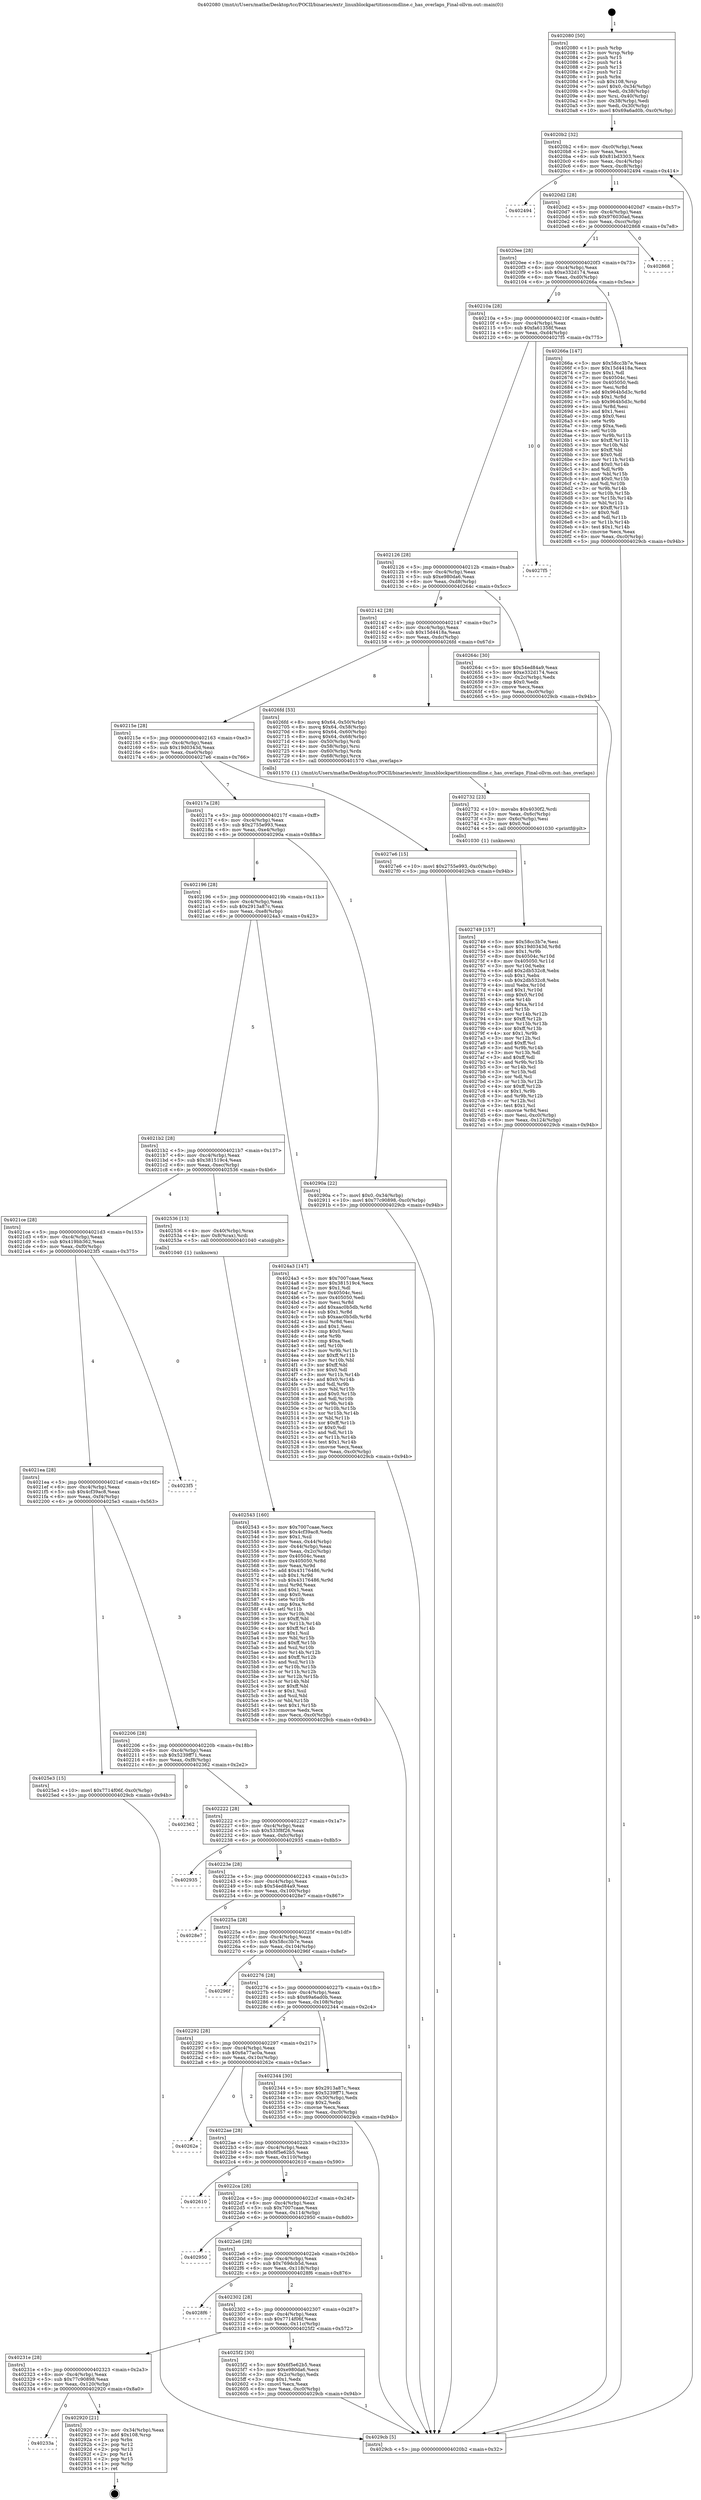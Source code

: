 digraph "0x402080" {
  label = "0x402080 (/mnt/c/Users/mathe/Desktop/tcc/POCII/binaries/extr_linuxblockpartitionscmdline.c_has_overlaps_Final-ollvm.out::main(0))"
  labelloc = "t"
  node[shape=record]

  Entry [label="",width=0.3,height=0.3,shape=circle,fillcolor=black,style=filled]
  "0x4020b2" [label="{
     0x4020b2 [32]\l
     | [instrs]\l
     &nbsp;&nbsp;0x4020b2 \<+6\>: mov -0xc0(%rbp),%eax\l
     &nbsp;&nbsp;0x4020b8 \<+2\>: mov %eax,%ecx\l
     &nbsp;&nbsp;0x4020ba \<+6\>: sub $0x81bd3303,%ecx\l
     &nbsp;&nbsp;0x4020c0 \<+6\>: mov %eax,-0xc4(%rbp)\l
     &nbsp;&nbsp;0x4020c6 \<+6\>: mov %ecx,-0xc8(%rbp)\l
     &nbsp;&nbsp;0x4020cc \<+6\>: je 0000000000402494 \<main+0x414\>\l
  }"]
  "0x402494" [label="{
     0x402494\l
  }", style=dashed]
  "0x4020d2" [label="{
     0x4020d2 [28]\l
     | [instrs]\l
     &nbsp;&nbsp;0x4020d2 \<+5\>: jmp 00000000004020d7 \<main+0x57\>\l
     &nbsp;&nbsp;0x4020d7 \<+6\>: mov -0xc4(%rbp),%eax\l
     &nbsp;&nbsp;0x4020dd \<+5\>: sub $0x976030ad,%eax\l
     &nbsp;&nbsp;0x4020e2 \<+6\>: mov %eax,-0xcc(%rbp)\l
     &nbsp;&nbsp;0x4020e8 \<+6\>: je 0000000000402868 \<main+0x7e8\>\l
  }"]
  Exit [label="",width=0.3,height=0.3,shape=circle,fillcolor=black,style=filled,peripheries=2]
  "0x402868" [label="{
     0x402868\l
  }", style=dashed]
  "0x4020ee" [label="{
     0x4020ee [28]\l
     | [instrs]\l
     &nbsp;&nbsp;0x4020ee \<+5\>: jmp 00000000004020f3 \<main+0x73\>\l
     &nbsp;&nbsp;0x4020f3 \<+6\>: mov -0xc4(%rbp),%eax\l
     &nbsp;&nbsp;0x4020f9 \<+5\>: sub $0xe332d174,%eax\l
     &nbsp;&nbsp;0x4020fe \<+6\>: mov %eax,-0xd0(%rbp)\l
     &nbsp;&nbsp;0x402104 \<+6\>: je 000000000040266a \<main+0x5ea\>\l
  }"]
  "0x40233a" [label="{
     0x40233a\l
  }", style=dashed]
  "0x40266a" [label="{
     0x40266a [147]\l
     | [instrs]\l
     &nbsp;&nbsp;0x40266a \<+5\>: mov $0x58cc3b7e,%eax\l
     &nbsp;&nbsp;0x40266f \<+5\>: mov $0x15d4418a,%ecx\l
     &nbsp;&nbsp;0x402674 \<+2\>: mov $0x1,%dl\l
     &nbsp;&nbsp;0x402676 \<+7\>: mov 0x40504c,%esi\l
     &nbsp;&nbsp;0x40267d \<+7\>: mov 0x405050,%edi\l
     &nbsp;&nbsp;0x402684 \<+3\>: mov %esi,%r8d\l
     &nbsp;&nbsp;0x402687 \<+7\>: add $0x964b5d3c,%r8d\l
     &nbsp;&nbsp;0x40268e \<+4\>: sub $0x1,%r8d\l
     &nbsp;&nbsp;0x402692 \<+7\>: sub $0x964b5d3c,%r8d\l
     &nbsp;&nbsp;0x402699 \<+4\>: imul %r8d,%esi\l
     &nbsp;&nbsp;0x40269d \<+3\>: and $0x1,%esi\l
     &nbsp;&nbsp;0x4026a0 \<+3\>: cmp $0x0,%esi\l
     &nbsp;&nbsp;0x4026a3 \<+4\>: sete %r9b\l
     &nbsp;&nbsp;0x4026a7 \<+3\>: cmp $0xa,%edi\l
     &nbsp;&nbsp;0x4026aa \<+4\>: setl %r10b\l
     &nbsp;&nbsp;0x4026ae \<+3\>: mov %r9b,%r11b\l
     &nbsp;&nbsp;0x4026b1 \<+4\>: xor $0xff,%r11b\l
     &nbsp;&nbsp;0x4026b5 \<+3\>: mov %r10b,%bl\l
     &nbsp;&nbsp;0x4026b8 \<+3\>: xor $0xff,%bl\l
     &nbsp;&nbsp;0x4026bb \<+3\>: xor $0x0,%dl\l
     &nbsp;&nbsp;0x4026be \<+3\>: mov %r11b,%r14b\l
     &nbsp;&nbsp;0x4026c1 \<+4\>: and $0x0,%r14b\l
     &nbsp;&nbsp;0x4026c5 \<+3\>: and %dl,%r9b\l
     &nbsp;&nbsp;0x4026c8 \<+3\>: mov %bl,%r15b\l
     &nbsp;&nbsp;0x4026cb \<+4\>: and $0x0,%r15b\l
     &nbsp;&nbsp;0x4026cf \<+3\>: and %dl,%r10b\l
     &nbsp;&nbsp;0x4026d2 \<+3\>: or %r9b,%r14b\l
     &nbsp;&nbsp;0x4026d5 \<+3\>: or %r10b,%r15b\l
     &nbsp;&nbsp;0x4026d8 \<+3\>: xor %r15b,%r14b\l
     &nbsp;&nbsp;0x4026db \<+3\>: or %bl,%r11b\l
     &nbsp;&nbsp;0x4026de \<+4\>: xor $0xff,%r11b\l
     &nbsp;&nbsp;0x4026e2 \<+3\>: or $0x0,%dl\l
     &nbsp;&nbsp;0x4026e5 \<+3\>: and %dl,%r11b\l
     &nbsp;&nbsp;0x4026e8 \<+3\>: or %r11b,%r14b\l
     &nbsp;&nbsp;0x4026eb \<+4\>: test $0x1,%r14b\l
     &nbsp;&nbsp;0x4026ef \<+3\>: cmovne %ecx,%eax\l
     &nbsp;&nbsp;0x4026f2 \<+6\>: mov %eax,-0xc0(%rbp)\l
     &nbsp;&nbsp;0x4026f8 \<+5\>: jmp 00000000004029cb \<main+0x94b\>\l
  }"]
  "0x40210a" [label="{
     0x40210a [28]\l
     | [instrs]\l
     &nbsp;&nbsp;0x40210a \<+5\>: jmp 000000000040210f \<main+0x8f\>\l
     &nbsp;&nbsp;0x40210f \<+6\>: mov -0xc4(%rbp),%eax\l
     &nbsp;&nbsp;0x402115 \<+5\>: sub $0xfa61358f,%eax\l
     &nbsp;&nbsp;0x40211a \<+6\>: mov %eax,-0xd4(%rbp)\l
     &nbsp;&nbsp;0x402120 \<+6\>: je 00000000004027f5 \<main+0x775\>\l
  }"]
  "0x402920" [label="{
     0x402920 [21]\l
     | [instrs]\l
     &nbsp;&nbsp;0x402920 \<+3\>: mov -0x34(%rbp),%eax\l
     &nbsp;&nbsp;0x402923 \<+7\>: add $0x108,%rsp\l
     &nbsp;&nbsp;0x40292a \<+1\>: pop %rbx\l
     &nbsp;&nbsp;0x40292b \<+2\>: pop %r12\l
     &nbsp;&nbsp;0x40292d \<+2\>: pop %r13\l
     &nbsp;&nbsp;0x40292f \<+2\>: pop %r14\l
     &nbsp;&nbsp;0x402931 \<+2\>: pop %r15\l
     &nbsp;&nbsp;0x402933 \<+1\>: pop %rbp\l
     &nbsp;&nbsp;0x402934 \<+1\>: ret\l
  }"]
  "0x4027f5" [label="{
     0x4027f5\l
  }", style=dashed]
  "0x402126" [label="{
     0x402126 [28]\l
     | [instrs]\l
     &nbsp;&nbsp;0x402126 \<+5\>: jmp 000000000040212b \<main+0xab\>\l
     &nbsp;&nbsp;0x40212b \<+6\>: mov -0xc4(%rbp),%eax\l
     &nbsp;&nbsp;0x402131 \<+5\>: sub $0xe980da6,%eax\l
     &nbsp;&nbsp;0x402136 \<+6\>: mov %eax,-0xd8(%rbp)\l
     &nbsp;&nbsp;0x40213c \<+6\>: je 000000000040264c \<main+0x5cc\>\l
  }"]
  "0x402749" [label="{
     0x402749 [157]\l
     | [instrs]\l
     &nbsp;&nbsp;0x402749 \<+5\>: mov $0x58cc3b7e,%esi\l
     &nbsp;&nbsp;0x40274e \<+6\>: mov $0x19d0343d,%r8d\l
     &nbsp;&nbsp;0x402754 \<+3\>: mov $0x1,%r9b\l
     &nbsp;&nbsp;0x402757 \<+8\>: mov 0x40504c,%r10d\l
     &nbsp;&nbsp;0x40275f \<+8\>: mov 0x405050,%r11d\l
     &nbsp;&nbsp;0x402767 \<+3\>: mov %r10d,%ebx\l
     &nbsp;&nbsp;0x40276a \<+6\>: add $0x2db532c8,%ebx\l
     &nbsp;&nbsp;0x402770 \<+3\>: sub $0x1,%ebx\l
     &nbsp;&nbsp;0x402773 \<+6\>: sub $0x2db532c8,%ebx\l
     &nbsp;&nbsp;0x402779 \<+4\>: imul %ebx,%r10d\l
     &nbsp;&nbsp;0x40277d \<+4\>: and $0x1,%r10d\l
     &nbsp;&nbsp;0x402781 \<+4\>: cmp $0x0,%r10d\l
     &nbsp;&nbsp;0x402785 \<+4\>: sete %r14b\l
     &nbsp;&nbsp;0x402789 \<+4\>: cmp $0xa,%r11d\l
     &nbsp;&nbsp;0x40278d \<+4\>: setl %r15b\l
     &nbsp;&nbsp;0x402791 \<+3\>: mov %r14b,%r12b\l
     &nbsp;&nbsp;0x402794 \<+4\>: xor $0xff,%r12b\l
     &nbsp;&nbsp;0x402798 \<+3\>: mov %r15b,%r13b\l
     &nbsp;&nbsp;0x40279b \<+4\>: xor $0xff,%r13b\l
     &nbsp;&nbsp;0x40279f \<+4\>: xor $0x1,%r9b\l
     &nbsp;&nbsp;0x4027a3 \<+3\>: mov %r12b,%cl\l
     &nbsp;&nbsp;0x4027a6 \<+3\>: and $0xff,%cl\l
     &nbsp;&nbsp;0x4027a9 \<+3\>: and %r9b,%r14b\l
     &nbsp;&nbsp;0x4027ac \<+3\>: mov %r13b,%dl\l
     &nbsp;&nbsp;0x4027af \<+3\>: and $0xff,%dl\l
     &nbsp;&nbsp;0x4027b2 \<+3\>: and %r9b,%r15b\l
     &nbsp;&nbsp;0x4027b5 \<+3\>: or %r14b,%cl\l
     &nbsp;&nbsp;0x4027b8 \<+3\>: or %r15b,%dl\l
     &nbsp;&nbsp;0x4027bb \<+2\>: xor %dl,%cl\l
     &nbsp;&nbsp;0x4027bd \<+3\>: or %r13b,%r12b\l
     &nbsp;&nbsp;0x4027c0 \<+4\>: xor $0xff,%r12b\l
     &nbsp;&nbsp;0x4027c4 \<+4\>: or $0x1,%r9b\l
     &nbsp;&nbsp;0x4027c8 \<+3\>: and %r9b,%r12b\l
     &nbsp;&nbsp;0x4027cb \<+3\>: or %r12b,%cl\l
     &nbsp;&nbsp;0x4027ce \<+3\>: test $0x1,%cl\l
     &nbsp;&nbsp;0x4027d1 \<+4\>: cmovne %r8d,%esi\l
     &nbsp;&nbsp;0x4027d5 \<+6\>: mov %esi,-0xc0(%rbp)\l
     &nbsp;&nbsp;0x4027db \<+6\>: mov %eax,-0x124(%rbp)\l
     &nbsp;&nbsp;0x4027e1 \<+5\>: jmp 00000000004029cb \<main+0x94b\>\l
  }"]
  "0x40264c" [label="{
     0x40264c [30]\l
     | [instrs]\l
     &nbsp;&nbsp;0x40264c \<+5\>: mov $0x54ed84a9,%eax\l
     &nbsp;&nbsp;0x402651 \<+5\>: mov $0xe332d174,%ecx\l
     &nbsp;&nbsp;0x402656 \<+3\>: mov -0x2c(%rbp),%edx\l
     &nbsp;&nbsp;0x402659 \<+3\>: cmp $0x0,%edx\l
     &nbsp;&nbsp;0x40265c \<+3\>: cmove %ecx,%eax\l
     &nbsp;&nbsp;0x40265f \<+6\>: mov %eax,-0xc0(%rbp)\l
     &nbsp;&nbsp;0x402665 \<+5\>: jmp 00000000004029cb \<main+0x94b\>\l
  }"]
  "0x402142" [label="{
     0x402142 [28]\l
     | [instrs]\l
     &nbsp;&nbsp;0x402142 \<+5\>: jmp 0000000000402147 \<main+0xc7\>\l
     &nbsp;&nbsp;0x402147 \<+6\>: mov -0xc4(%rbp),%eax\l
     &nbsp;&nbsp;0x40214d \<+5\>: sub $0x15d4418a,%eax\l
     &nbsp;&nbsp;0x402152 \<+6\>: mov %eax,-0xdc(%rbp)\l
     &nbsp;&nbsp;0x402158 \<+6\>: je 00000000004026fd \<main+0x67d\>\l
  }"]
  "0x402732" [label="{
     0x402732 [23]\l
     | [instrs]\l
     &nbsp;&nbsp;0x402732 \<+10\>: movabs $0x4030f2,%rdi\l
     &nbsp;&nbsp;0x40273c \<+3\>: mov %eax,-0x6c(%rbp)\l
     &nbsp;&nbsp;0x40273f \<+3\>: mov -0x6c(%rbp),%esi\l
     &nbsp;&nbsp;0x402742 \<+2\>: mov $0x0,%al\l
     &nbsp;&nbsp;0x402744 \<+5\>: call 0000000000401030 \<printf@plt\>\l
     | [calls]\l
     &nbsp;&nbsp;0x401030 \{1\} (unknown)\l
  }"]
  "0x4026fd" [label="{
     0x4026fd [53]\l
     | [instrs]\l
     &nbsp;&nbsp;0x4026fd \<+8\>: movq $0x64,-0x50(%rbp)\l
     &nbsp;&nbsp;0x402705 \<+8\>: movq $0x64,-0x58(%rbp)\l
     &nbsp;&nbsp;0x40270d \<+8\>: movq $0x64,-0x60(%rbp)\l
     &nbsp;&nbsp;0x402715 \<+8\>: movq $0x64,-0x68(%rbp)\l
     &nbsp;&nbsp;0x40271d \<+4\>: mov -0x50(%rbp),%rdi\l
     &nbsp;&nbsp;0x402721 \<+4\>: mov -0x58(%rbp),%rsi\l
     &nbsp;&nbsp;0x402725 \<+4\>: mov -0x60(%rbp),%rdx\l
     &nbsp;&nbsp;0x402729 \<+4\>: mov -0x68(%rbp),%rcx\l
     &nbsp;&nbsp;0x40272d \<+5\>: call 0000000000401570 \<has_overlaps\>\l
     | [calls]\l
     &nbsp;&nbsp;0x401570 \{1\} (/mnt/c/Users/mathe/Desktop/tcc/POCII/binaries/extr_linuxblockpartitionscmdline.c_has_overlaps_Final-ollvm.out::has_overlaps)\l
  }"]
  "0x40215e" [label="{
     0x40215e [28]\l
     | [instrs]\l
     &nbsp;&nbsp;0x40215e \<+5\>: jmp 0000000000402163 \<main+0xe3\>\l
     &nbsp;&nbsp;0x402163 \<+6\>: mov -0xc4(%rbp),%eax\l
     &nbsp;&nbsp;0x402169 \<+5\>: sub $0x19d0343d,%eax\l
     &nbsp;&nbsp;0x40216e \<+6\>: mov %eax,-0xe0(%rbp)\l
     &nbsp;&nbsp;0x402174 \<+6\>: je 00000000004027e6 \<main+0x766\>\l
  }"]
  "0x40231e" [label="{
     0x40231e [28]\l
     | [instrs]\l
     &nbsp;&nbsp;0x40231e \<+5\>: jmp 0000000000402323 \<main+0x2a3\>\l
     &nbsp;&nbsp;0x402323 \<+6\>: mov -0xc4(%rbp),%eax\l
     &nbsp;&nbsp;0x402329 \<+5\>: sub $0x77c90898,%eax\l
     &nbsp;&nbsp;0x40232e \<+6\>: mov %eax,-0x120(%rbp)\l
     &nbsp;&nbsp;0x402334 \<+6\>: je 0000000000402920 \<main+0x8a0\>\l
  }"]
  "0x4027e6" [label="{
     0x4027e6 [15]\l
     | [instrs]\l
     &nbsp;&nbsp;0x4027e6 \<+10\>: movl $0x2755e993,-0xc0(%rbp)\l
     &nbsp;&nbsp;0x4027f0 \<+5\>: jmp 00000000004029cb \<main+0x94b\>\l
  }"]
  "0x40217a" [label="{
     0x40217a [28]\l
     | [instrs]\l
     &nbsp;&nbsp;0x40217a \<+5\>: jmp 000000000040217f \<main+0xff\>\l
     &nbsp;&nbsp;0x40217f \<+6\>: mov -0xc4(%rbp),%eax\l
     &nbsp;&nbsp;0x402185 \<+5\>: sub $0x2755e993,%eax\l
     &nbsp;&nbsp;0x40218a \<+6\>: mov %eax,-0xe4(%rbp)\l
     &nbsp;&nbsp;0x402190 \<+6\>: je 000000000040290a \<main+0x88a\>\l
  }"]
  "0x4025f2" [label="{
     0x4025f2 [30]\l
     | [instrs]\l
     &nbsp;&nbsp;0x4025f2 \<+5\>: mov $0x6f5e62b5,%eax\l
     &nbsp;&nbsp;0x4025f7 \<+5\>: mov $0xe980da6,%ecx\l
     &nbsp;&nbsp;0x4025fc \<+3\>: mov -0x2c(%rbp),%edx\l
     &nbsp;&nbsp;0x4025ff \<+3\>: cmp $0x1,%edx\l
     &nbsp;&nbsp;0x402602 \<+3\>: cmovl %ecx,%eax\l
     &nbsp;&nbsp;0x402605 \<+6\>: mov %eax,-0xc0(%rbp)\l
     &nbsp;&nbsp;0x40260b \<+5\>: jmp 00000000004029cb \<main+0x94b\>\l
  }"]
  "0x40290a" [label="{
     0x40290a [22]\l
     | [instrs]\l
     &nbsp;&nbsp;0x40290a \<+7\>: movl $0x0,-0x34(%rbp)\l
     &nbsp;&nbsp;0x402911 \<+10\>: movl $0x77c90898,-0xc0(%rbp)\l
     &nbsp;&nbsp;0x40291b \<+5\>: jmp 00000000004029cb \<main+0x94b\>\l
  }"]
  "0x402196" [label="{
     0x402196 [28]\l
     | [instrs]\l
     &nbsp;&nbsp;0x402196 \<+5\>: jmp 000000000040219b \<main+0x11b\>\l
     &nbsp;&nbsp;0x40219b \<+6\>: mov -0xc4(%rbp),%eax\l
     &nbsp;&nbsp;0x4021a1 \<+5\>: sub $0x2913a87c,%eax\l
     &nbsp;&nbsp;0x4021a6 \<+6\>: mov %eax,-0xe8(%rbp)\l
     &nbsp;&nbsp;0x4021ac \<+6\>: je 00000000004024a3 \<main+0x423\>\l
  }"]
  "0x402302" [label="{
     0x402302 [28]\l
     | [instrs]\l
     &nbsp;&nbsp;0x402302 \<+5\>: jmp 0000000000402307 \<main+0x287\>\l
     &nbsp;&nbsp;0x402307 \<+6\>: mov -0xc4(%rbp),%eax\l
     &nbsp;&nbsp;0x40230d \<+5\>: sub $0x7714f06f,%eax\l
     &nbsp;&nbsp;0x402312 \<+6\>: mov %eax,-0x11c(%rbp)\l
     &nbsp;&nbsp;0x402318 \<+6\>: je 00000000004025f2 \<main+0x572\>\l
  }"]
  "0x4024a3" [label="{
     0x4024a3 [147]\l
     | [instrs]\l
     &nbsp;&nbsp;0x4024a3 \<+5\>: mov $0x7007caae,%eax\l
     &nbsp;&nbsp;0x4024a8 \<+5\>: mov $0x381519c4,%ecx\l
     &nbsp;&nbsp;0x4024ad \<+2\>: mov $0x1,%dl\l
     &nbsp;&nbsp;0x4024af \<+7\>: mov 0x40504c,%esi\l
     &nbsp;&nbsp;0x4024b6 \<+7\>: mov 0x405050,%edi\l
     &nbsp;&nbsp;0x4024bd \<+3\>: mov %esi,%r8d\l
     &nbsp;&nbsp;0x4024c0 \<+7\>: add $0xaac0b5db,%r8d\l
     &nbsp;&nbsp;0x4024c7 \<+4\>: sub $0x1,%r8d\l
     &nbsp;&nbsp;0x4024cb \<+7\>: sub $0xaac0b5db,%r8d\l
     &nbsp;&nbsp;0x4024d2 \<+4\>: imul %r8d,%esi\l
     &nbsp;&nbsp;0x4024d6 \<+3\>: and $0x1,%esi\l
     &nbsp;&nbsp;0x4024d9 \<+3\>: cmp $0x0,%esi\l
     &nbsp;&nbsp;0x4024dc \<+4\>: sete %r9b\l
     &nbsp;&nbsp;0x4024e0 \<+3\>: cmp $0xa,%edi\l
     &nbsp;&nbsp;0x4024e3 \<+4\>: setl %r10b\l
     &nbsp;&nbsp;0x4024e7 \<+3\>: mov %r9b,%r11b\l
     &nbsp;&nbsp;0x4024ea \<+4\>: xor $0xff,%r11b\l
     &nbsp;&nbsp;0x4024ee \<+3\>: mov %r10b,%bl\l
     &nbsp;&nbsp;0x4024f1 \<+3\>: xor $0xff,%bl\l
     &nbsp;&nbsp;0x4024f4 \<+3\>: xor $0x0,%dl\l
     &nbsp;&nbsp;0x4024f7 \<+3\>: mov %r11b,%r14b\l
     &nbsp;&nbsp;0x4024fa \<+4\>: and $0x0,%r14b\l
     &nbsp;&nbsp;0x4024fe \<+3\>: and %dl,%r9b\l
     &nbsp;&nbsp;0x402501 \<+3\>: mov %bl,%r15b\l
     &nbsp;&nbsp;0x402504 \<+4\>: and $0x0,%r15b\l
     &nbsp;&nbsp;0x402508 \<+3\>: and %dl,%r10b\l
     &nbsp;&nbsp;0x40250b \<+3\>: or %r9b,%r14b\l
     &nbsp;&nbsp;0x40250e \<+3\>: or %r10b,%r15b\l
     &nbsp;&nbsp;0x402511 \<+3\>: xor %r15b,%r14b\l
     &nbsp;&nbsp;0x402514 \<+3\>: or %bl,%r11b\l
     &nbsp;&nbsp;0x402517 \<+4\>: xor $0xff,%r11b\l
     &nbsp;&nbsp;0x40251b \<+3\>: or $0x0,%dl\l
     &nbsp;&nbsp;0x40251e \<+3\>: and %dl,%r11b\l
     &nbsp;&nbsp;0x402521 \<+3\>: or %r11b,%r14b\l
     &nbsp;&nbsp;0x402524 \<+4\>: test $0x1,%r14b\l
     &nbsp;&nbsp;0x402528 \<+3\>: cmovne %ecx,%eax\l
     &nbsp;&nbsp;0x40252b \<+6\>: mov %eax,-0xc0(%rbp)\l
     &nbsp;&nbsp;0x402531 \<+5\>: jmp 00000000004029cb \<main+0x94b\>\l
  }"]
  "0x4021b2" [label="{
     0x4021b2 [28]\l
     | [instrs]\l
     &nbsp;&nbsp;0x4021b2 \<+5\>: jmp 00000000004021b7 \<main+0x137\>\l
     &nbsp;&nbsp;0x4021b7 \<+6\>: mov -0xc4(%rbp),%eax\l
     &nbsp;&nbsp;0x4021bd \<+5\>: sub $0x381519c4,%eax\l
     &nbsp;&nbsp;0x4021c2 \<+6\>: mov %eax,-0xec(%rbp)\l
     &nbsp;&nbsp;0x4021c8 \<+6\>: je 0000000000402536 \<main+0x4b6\>\l
  }"]
  "0x4028f6" [label="{
     0x4028f6\l
  }", style=dashed]
  "0x402536" [label="{
     0x402536 [13]\l
     | [instrs]\l
     &nbsp;&nbsp;0x402536 \<+4\>: mov -0x40(%rbp),%rax\l
     &nbsp;&nbsp;0x40253a \<+4\>: mov 0x8(%rax),%rdi\l
     &nbsp;&nbsp;0x40253e \<+5\>: call 0000000000401040 \<atoi@plt\>\l
     | [calls]\l
     &nbsp;&nbsp;0x401040 \{1\} (unknown)\l
  }"]
  "0x4021ce" [label="{
     0x4021ce [28]\l
     | [instrs]\l
     &nbsp;&nbsp;0x4021ce \<+5\>: jmp 00000000004021d3 \<main+0x153\>\l
     &nbsp;&nbsp;0x4021d3 \<+6\>: mov -0xc4(%rbp),%eax\l
     &nbsp;&nbsp;0x4021d9 \<+5\>: sub $0x419bb362,%eax\l
     &nbsp;&nbsp;0x4021de \<+6\>: mov %eax,-0xf0(%rbp)\l
     &nbsp;&nbsp;0x4021e4 \<+6\>: je 00000000004023f5 \<main+0x375\>\l
  }"]
  "0x4022e6" [label="{
     0x4022e6 [28]\l
     | [instrs]\l
     &nbsp;&nbsp;0x4022e6 \<+5\>: jmp 00000000004022eb \<main+0x26b\>\l
     &nbsp;&nbsp;0x4022eb \<+6\>: mov -0xc4(%rbp),%eax\l
     &nbsp;&nbsp;0x4022f1 \<+5\>: sub $0x769dcb5d,%eax\l
     &nbsp;&nbsp;0x4022f6 \<+6\>: mov %eax,-0x118(%rbp)\l
     &nbsp;&nbsp;0x4022fc \<+6\>: je 00000000004028f6 \<main+0x876\>\l
  }"]
  "0x4023f5" [label="{
     0x4023f5\l
  }", style=dashed]
  "0x4021ea" [label="{
     0x4021ea [28]\l
     | [instrs]\l
     &nbsp;&nbsp;0x4021ea \<+5\>: jmp 00000000004021ef \<main+0x16f\>\l
     &nbsp;&nbsp;0x4021ef \<+6\>: mov -0xc4(%rbp),%eax\l
     &nbsp;&nbsp;0x4021f5 \<+5\>: sub $0x4cf39ac8,%eax\l
     &nbsp;&nbsp;0x4021fa \<+6\>: mov %eax,-0xf4(%rbp)\l
     &nbsp;&nbsp;0x402200 \<+6\>: je 00000000004025e3 \<main+0x563\>\l
  }"]
  "0x402950" [label="{
     0x402950\l
  }", style=dashed]
  "0x4025e3" [label="{
     0x4025e3 [15]\l
     | [instrs]\l
     &nbsp;&nbsp;0x4025e3 \<+10\>: movl $0x7714f06f,-0xc0(%rbp)\l
     &nbsp;&nbsp;0x4025ed \<+5\>: jmp 00000000004029cb \<main+0x94b\>\l
  }"]
  "0x402206" [label="{
     0x402206 [28]\l
     | [instrs]\l
     &nbsp;&nbsp;0x402206 \<+5\>: jmp 000000000040220b \<main+0x18b\>\l
     &nbsp;&nbsp;0x40220b \<+6\>: mov -0xc4(%rbp),%eax\l
     &nbsp;&nbsp;0x402211 \<+5\>: sub $0x5239ff71,%eax\l
     &nbsp;&nbsp;0x402216 \<+6\>: mov %eax,-0xf8(%rbp)\l
     &nbsp;&nbsp;0x40221c \<+6\>: je 0000000000402362 \<main+0x2e2\>\l
  }"]
  "0x4022ca" [label="{
     0x4022ca [28]\l
     | [instrs]\l
     &nbsp;&nbsp;0x4022ca \<+5\>: jmp 00000000004022cf \<main+0x24f\>\l
     &nbsp;&nbsp;0x4022cf \<+6\>: mov -0xc4(%rbp),%eax\l
     &nbsp;&nbsp;0x4022d5 \<+5\>: sub $0x7007caae,%eax\l
     &nbsp;&nbsp;0x4022da \<+6\>: mov %eax,-0x114(%rbp)\l
     &nbsp;&nbsp;0x4022e0 \<+6\>: je 0000000000402950 \<main+0x8d0\>\l
  }"]
  "0x402362" [label="{
     0x402362\l
  }", style=dashed]
  "0x402222" [label="{
     0x402222 [28]\l
     | [instrs]\l
     &nbsp;&nbsp;0x402222 \<+5\>: jmp 0000000000402227 \<main+0x1a7\>\l
     &nbsp;&nbsp;0x402227 \<+6\>: mov -0xc4(%rbp),%eax\l
     &nbsp;&nbsp;0x40222d \<+5\>: sub $0x533f8f26,%eax\l
     &nbsp;&nbsp;0x402232 \<+6\>: mov %eax,-0xfc(%rbp)\l
     &nbsp;&nbsp;0x402238 \<+6\>: je 0000000000402935 \<main+0x8b5\>\l
  }"]
  "0x402610" [label="{
     0x402610\l
  }", style=dashed]
  "0x402935" [label="{
     0x402935\l
  }", style=dashed]
  "0x40223e" [label="{
     0x40223e [28]\l
     | [instrs]\l
     &nbsp;&nbsp;0x40223e \<+5\>: jmp 0000000000402243 \<main+0x1c3\>\l
     &nbsp;&nbsp;0x402243 \<+6\>: mov -0xc4(%rbp),%eax\l
     &nbsp;&nbsp;0x402249 \<+5\>: sub $0x54ed84a9,%eax\l
     &nbsp;&nbsp;0x40224e \<+6\>: mov %eax,-0x100(%rbp)\l
     &nbsp;&nbsp;0x402254 \<+6\>: je 00000000004028e7 \<main+0x867\>\l
  }"]
  "0x4022ae" [label="{
     0x4022ae [28]\l
     | [instrs]\l
     &nbsp;&nbsp;0x4022ae \<+5\>: jmp 00000000004022b3 \<main+0x233\>\l
     &nbsp;&nbsp;0x4022b3 \<+6\>: mov -0xc4(%rbp),%eax\l
     &nbsp;&nbsp;0x4022b9 \<+5\>: sub $0x6f5e62b5,%eax\l
     &nbsp;&nbsp;0x4022be \<+6\>: mov %eax,-0x110(%rbp)\l
     &nbsp;&nbsp;0x4022c4 \<+6\>: je 0000000000402610 \<main+0x590\>\l
  }"]
  "0x4028e7" [label="{
     0x4028e7\l
  }", style=dashed]
  "0x40225a" [label="{
     0x40225a [28]\l
     | [instrs]\l
     &nbsp;&nbsp;0x40225a \<+5\>: jmp 000000000040225f \<main+0x1df\>\l
     &nbsp;&nbsp;0x40225f \<+6\>: mov -0xc4(%rbp),%eax\l
     &nbsp;&nbsp;0x402265 \<+5\>: sub $0x58cc3b7e,%eax\l
     &nbsp;&nbsp;0x40226a \<+6\>: mov %eax,-0x104(%rbp)\l
     &nbsp;&nbsp;0x402270 \<+6\>: je 000000000040296f \<main+0x8ef\>\l
  }"]
  "0x40262e" [label="{
     0x40262e\l
  }", style=dashed]
  "0x40296f" [label="{
     0x40296f\l
  }", style=dashed]
  "0x402276" [label="{
     0x402276 [28]\l
     | [instrs]\l
     &nbsp;&nbsp;0x402276 \<+5\>: jmp 000000000040227b \<main+0x1fb\>\l
     &nbsp;&nbsp;0x40227b \<+6\>: mov -0xc4(%rbp),%eax\l
     &nbsp;&nbsp;0x402281 \<+5\>: sub $0x69a6ad0b,%eax\l
     &nbsp;&nbsp;0x402286 \<+6\>: mov %eax,-0x108(%rbp)\l
     &nbsp;&nbsp;0x40228c \<+6\>: je 0000000000402344 \<main+0x2c4\>\l
  }"]
  "0x402543" [label="{
     0x402543 [160]\l
     | [instrs]\l
     &nbsp;&nbsp;0x402543 \<+5\>: mov $0x7007caae,%ecx\l
     &nbsp;&nbsp;0x402548 \<+5\>: mov $0x4cf39ac8,%edx\l
     &nbsp;&nbsp;0x40254d \<+3\>: mov $0x1,%sil\l
     &nbsp;&nbsp;0x402550 \<+3\>: mov %eax,-0x44(%rbp)\l
     &nbsp;&nbsp;0x402553 \<+3\>: mov -0x44(%rbp),%eax\l
     &nbsp;&nbsp;0x402556 \<+3\>: mov %eax,-0x2c(%rbp)\l
     &nbsp;&nbsp;0x402559 \<+7\>: mov 0x40504c,%eax\l
     &nbsp;&nbsp;0x402560 \<+8\>: mov 0x405050,%r8d\l
     &nbsp;&nbsp;0x402568 \<+3\>: mov %eax,%r9d\l
     &nbsp;&nbsp;0x40256b \<+7\>: add $0x43176486,%r9d\l
     &nbsp;&nbsp;0x402572 \<+4\>: sub $0x1,%r9d\l
     &nbsp;&nbsp;0x402576 \<+7\>: sub $0x43176486,%r9d\l
     &nbsp;&nbsp;0x40257d \<+4\>: imul %r9d,%eax\l
     &nbsp;&nbsp;0x402581 \<+3\>: and $0x1,%eax\l
     &nbsp;&nbsp;0x402584 \<+3\>: cmp $0x0,%eax\l
     &nbsp;&nbsp;0x402587 \<+4\>: sete %r10b\l
     &nbsp;&nbsp;0x40258b \<+4\>: cmp $0xa,%r8d\l
     &nbsp;&nbsp;0x40258f \<+4\>: setl %r11b\l
     &nbsp;&nbsp;0x402593 \<+3\>: mov %r10b,%bl\l
     &nbsp;&nbsp;0x402596 \<+3\>: xor $0xff,%bl\l
     &nbsp;&nbsp;0x402599 \<+3\>: mov %r11b,%r14b\l
     &nbsp;&nbsp;0x40259c \<+4\>: xor $0xff,%r14b\l
     &nbsp;&nbsp;0x4025a0 \<+4\>: xor $0x1,%sil\l
     &nbsp;&nbsp;0x4025a4 \<+3\>: mov %bl,%r15b\l
     &nbsp;&nbsp;0x4025a7 \<+4\>: and $0xff,%r15b\l
     &nbsp;&nbsp;0x4025ab \<+3\>: and %sil,%r10b\l
     &nbsp;&nbsp;0x4025ae \<+3\>: mov %r14b,%r12b\l
     &nbsp;&nbsp;0x4025b1 \<+4\>: and $0xff,%r12b\l
     &nbsp;&nbsp;0x4025b5 \<+3\>: and %sil,%r11b\l
     &nbsp;&nbsp;0x4025b8 \<+3\>: or %r10b,%r15b\l
     &nbsp;&nbsp;0x4025bb \<+3\>: or %r11b,%r12b\l
     &nbsp;&nbsp;0x4025be \<+3\>: xor %r12b,%r15b\l
     &nbsp;&nbsp;0x4025c1 \<+3\>: or %r14b,%bl\l
     &nbsp;&nbsp;0x4025c4 \<+3\>: xor $0xff,%bl\l
     &nbsp;&nbsp;0x4025c7 \<+4\>: or $0x1,%sil\l
     &nbsp;&nbsp;0x4025cb \<+3\>: and %sil,%bl\l
     &nbsp;&nbsp;0x4025ce \<+3\>: or %bl,%r15b\l
     &nbsp;&nbsp;0x4025d1 \<+4\>: test $0x1,%r15b\l
     &nbsp;&nbsp;0x4025d5 \<+3\>: cmovne %edx,%ecx\l
     &nbsp;&nbsp;0x4025d8 \<+6\>: mov %ecx,-0xc0(%rbp)\l
     &nbsp;&nbsp;0x4025de \<+5\>: jmp 00000000004029cb \<main+0x94b\>\l
  }"]
  "0x402344" [label="{
     0x402344 [30]\l
     | [instrs]\l
     &nbsp;&nbsp;0x402344 \<+5\>: mov $0x2913a87c,%eax\l
     &nbsp;&nbsp;0x402349 \<+5\>: mov $0x5239ff71,%ecx\l
     &nbsp;&nbsp;0x40234e \<+3\>: mov -0x30(%rbp),%edx\l
     &nbsp;&nbsp;0x402351 \<+3\>: cmp $0x2,%edx\l
     &nbsp;&nbsp;0x402354 \<+3\>: cmovne %ecx,%eax\l
     &nbsp;&nbsp;0x402357 \<+6\>: mov %eax,-0xc0(%rbp)\l
     &nbsp;&nbsp;0x40235d \<+5\>: jmp 00000000004029cb \<main+0x94b\>\l
  }"]
  "0x402292" [label="{
     0x402292 [28]\l
     | [instrs]\l
     &nbsp;&nbsp;0x402292 \<+5\>: jmp 0000000000402297 \<main+0x217\>\l
     &nbsp;&nbsp;0x402297 \<+6\>: mov -0xc4(%rbp),%eax\l
     &nbsp;&nbsp;0x40229d \<+5\>: sub $0x6a77ac0a,%eax\l
     &nbsp;&nbsp;0x4022a2 \<+6\>: mov %eax,-0x10c(%rbp)\l
     &nbsp;&nbsp;0x4022a8 \<+6\>: je 000000000040262e \<main+0x5ae\>\l
  }"]
  "0x4029cb" [label="{
     0x4029cb [5]\l
     | [instrs]\l
     &nbsp;&nbsp;0x4029cb \<+5\>: jmp 00000000004020b2 \<main+0x32\>\l
  }"]
  "0x402080" [label="{
     0x402080 [50]\l
     | [instrs]\l
     &nbsp;&nbsp;0x402080 \<+1\>: push %rbp\l
     &nbsp;&nbsp;0x402081 \<+3\>: mov %rsp,%rbp\l
     &nbsp;&nbsp;0x402084 \<+2\>: push %r15\l
     &nbsp;&nbsp;0x402086 \<+2\>: push %r14\l
     &nbsp;&nbsp;0x402088 \<+2\>: push %r13\l
     &nbsp;&nbsp;0x40208a \<+2\>: push %r12\l
     &nbsp;&nbsp;0x40208c \<+1\>: push %rbx\l
     &nbsp;&nbsp;0x40208d \<+7\>: sub $0x108,%rsp\l
     &nbsp;&nbsp;0x402094 \<+7\>: movl $0x0,-0x34(%rbp)\l
     &nbsp;&nbsp;0x40209b \<+3\>: mov %edi,-0x38(%rbp)\l
     &nbsp;&nbsp;0x40209e \<+4\>: mov %rsi,-0x40(%rbp)\l
     &nbsp;&nbsp;0x4020a2 \<+3\>: mov -0x38(%rbp),%edi\l
     &nbsp;&nbsp;0x4020a5 \<+3\>: mov %edi,-0x30(%rbp)\l
     &nbsp;&nbsp;0x4020a8 \<+10\>: movl $0x69a6ad0b,-0xc0(%rbp)\l
  }"]
  Entry -> "0x402080" [label=" 1"]
  "0x4020b2" -> "0x402494" [label=" 0"]
  "0x4020b2" -> "0x4020d2" [label=" 11"]
  "0x402920" -> Exit [label=" 1"]
  "0x4020d2" -> "0x402868" [label=" 0"]
  "0x4020d2" -> "0x4020ee" [label=" 11"]
  "0x40231e" -> "0x40233a" [label=" 0"]
  "0x4020ee" -> "0x40266a" [label=" 1"]
  "0x4020ee" -> "0x40210a" [label=" 10"]
  "0x40231e" -> "0x402920" [label=" 1"]
  "0x40210a" -> "0x4027f5" [label=" 0"]
  "0x40210a" -> "0x402126" [label=" 10"]
  "0x40290a" -> "0x4029cb" [label=" 1"]
  "0x402126" -> "0x40264c" [label=" 1"]
  "0x402126" -> "0x402142" [label=" 9"]
  "0x4027e6" -> "0x4029cb" [label=" 1"]
  "0x402142" -> "0x4026fd" [label=" 1"]
  "0x402142" -> "0x40215e" [label=" 8"]
  "0x402749" -> "0x4029cb" [label=" 1"]
  "0x40215e" -> "0x4027e6" [label=" 1"]
  "0x40215e" -> "0x40217a" [label=" 7"]
  "0x402732" -> "0x402749" [label=" 1"]
  "0x40217a" -> "0x40290a" [label=" 1"]
  "0x40217a" -> "0x402196" [label=" 6"]
  "0x4026fd" -> "0x402732" [label=" 1"]
  "0x402196" -> "0x4024a3" [label=" 1"]
  "0x402196" -> "0x4021b2" [label=" 5"]
  "0x40264c" -> "0x4029cb" [label=" 1"]
  "0x4021b2" -> "0x402536" [label=" 1"]
  "0x4021b2" -> "0x4021ce" [label=" 4"]
  "0x4025f2" -> "0x4029cb" [label=" 1"]
  "0x4021ce" -> "0x4023f5" [label=" 0"]
  "0x4021ce" -> "0x4021ea" [label=" 4"]
  "0x402302" -> "0x4025f2" [label=" 1"]
  "0x4021ea" -> "0x4025e3" [label=" 1"]
  "0x4021ea" -> "0x402206" [label=" 3"]
  "0x40266a" -> "0x4029cb" [label=" 1"]
  "0x402206" -> "0x402362" [label=" 0"]
  "0x402206" -> "0x402222" [label=" 3"]
  "0x4022e6" -> "0x4028f6" [label=" 0"]
  "0x402222" -> "0x402935" [label=" 0"]
  "0x402222" -> "0x40223e" [label=" 3"]
  "0x402302" -> "0x40231e" [label=" 1"]
  "0x40223e" -> "0x4028e7" [label=" 0"]
  "0x40223e" -> "0x40225a" [label=" 3"]
  "0x4022ca" -> "0x402950" [label=" 0"]
  "0x40225a" -> "0x40296f" [label=" 0"]
  "0x40225a" -> "0x402276" [label=" 3"]
  "0x4022e6" -> "0x402302" [label=" 2"]
  "0x402276" -> "0x402344" [label=" 1"]
  "0x402276" -> "0x402292" [label=" 2"]
  "0x402344" -> "0x4029cb" [label=" 1"]
  "0x402080" -> "0x4020b2" [label=" 1"]
  "0x4029cb" -> "0x4020b2" [label=" 10"]
  "0x4024a3" -> "0x4029cb" [label=" 1"]
  "0x402536" -> "0x402543" [label=" 1"]
  "0x402543" -> "0x4029cb" [label=" 1"]
  "0x4025e3" -> "0x4029cb" [label=" 1"]
  "0x4022ae" -> "0x4022ca" [label=" 2"]
  "0x402292" -> "0x40262e" [label=" 0"]
  "0x402292" -> "0x4022ae" [label=" 2"]
  "0x4022ca" -> "0x4022e6" [label=" 2"]
  "0x4022ae" -> "0x402610" [label=" 0"]
}
